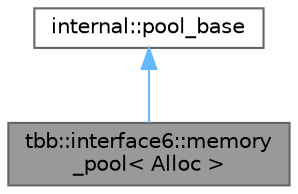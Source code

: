 digraph "tbb::interface6::memory_pool&lt; Alloc &gt;"
{
 // LATEX_PDF_SIZE
  bgcolor="transparent";
  edge [fontname=Helvetica,fontsize=10,labelfontname=Helvetica,labelfontsize=10];
  node [fontname=Helvetica,fontsize=10,shape=box,height=0.2,width=0.4];
  Node1 [id="Node000001",label="tbb::interface6::memory\l_pool\< Alloc \>",height=0.2,width=0.4,color="gray40", fillcolor="grey60", style="filled", fontcolor="black",tooltip="Thread-safe growable pool allocator for variable-size requests"];
  Node2 -> Node1 [id="edge1_Node000001_Node000002",dir="back",color="steelblue1",style="solid",tooltip=" "];
  Node2 [id="Node000002",label="internal::pool_base",height=0.2,width=0.4,color="gray40", fillcolor="white", style="filled",tooltip=" "];
}
